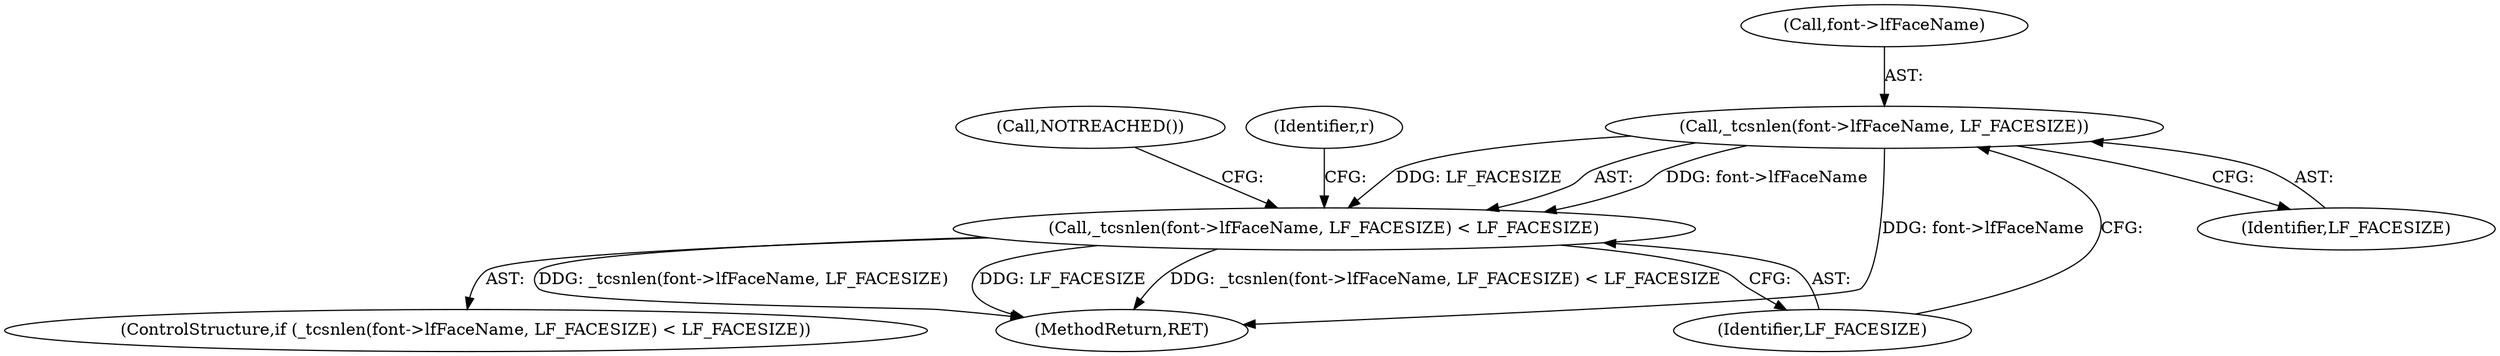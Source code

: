 digraph "0_Chrome_2e02cfe89cbffc8a0bc1bdaee9efe930fd55e376@pointer" {
"1000133" [label="(Call,_tcsnlen(font->lfFaceName, LF_FACESIZE))"];
"1000132" [label="(Call,_tcsnlen(font->lfFaceName, LF_FACESIZE) < LF_FACESIZE)"];
"1000133" [label="(Call,_tcsnlen(font->lfFaceName, LF_FACESIZE))"];
"1000132" [label="(Call,_tcsnlen(font->lfFaceName, LF_FACESIZE) < LF_FACESIZE)"];
"1000137" [label="(Identifier,LF_FACESIZE)"];
"1000147" [label="(Call,NOTREACHED())"];
"1000131" [label="(ControlStructure,if (_tcsnlen(font->lfFaceName, LF_FACESIZE) < LF_FACESIZE))"];
"1000150" [label="(MethodReturn,RET)"];
"1000141" [label="(Identifier,r)"];
"1000138" [label="(Identifier,LF_FACESIZE)"];
"1000134" [label="(Call,font->lfFaceName)"];
"1000133" -> "1000132"  [label="AST: "];
"1000133" -> "1000137"  [label="CFG: "];
"1000134" -> "1000133"  [label="AST: "];
"1000137" -> "1000133"  [label="AST: "];
"1000138" -> "1000133"  [label="CFG: "];
"1000133" -> "1000150"  [label="DDG: font->lfFaceName"];
"1000133" -> "1000132"  [label="DDG: font->lfFaceName"];
"1000133" -> "1000132"  [label="DDG: LF_FACESIZE"];
"1000132" -> "1000131"  [label="AST: "];
"1000132" -> "1000138"  [label="CFG: "];
"1000138" -> "1000132"  [label="AST: "];
"1000141" -> "1000132"  [label="CFG: "];
"1000147" -> "1000132"  [label="CFG: "];
"1000132" -> "1000150"  [label="DDG: _tcsnlen(font->lfFaceName, LF_FACESIZE) < LF_FACESIZE"];
"1000132" -> "1000150"  [label="DDG: _tcsnlen(font->lfFaceName, LF_FACESIZE)"];
"1000132" -> "1000150"  [label="DDG: LF_FACESIZE"];
}
